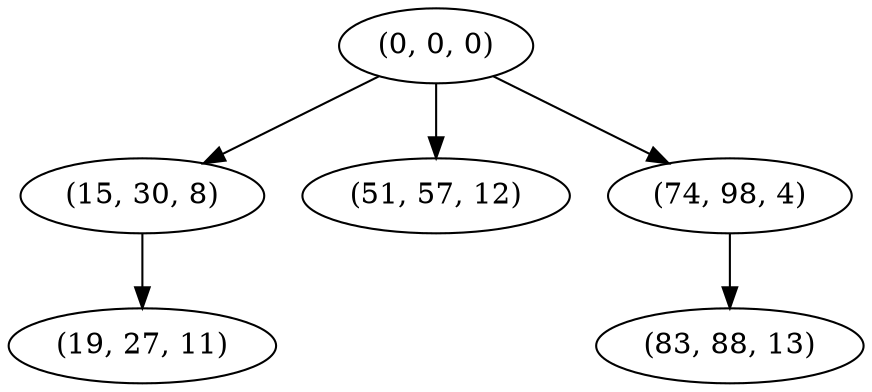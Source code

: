 digraph tree {
    "(0, 0, 0)";
    "(15, 30, 8)";
    "(19, 27, 11)";
    "(51, 57, 12)";
    "(74, 98, 4)";
    "(83, 88, 13)";
    "(0, 0, 0)" -> "(15, 30, 8)";
    "(0, 0, 0)" -> "(51, 57, 12)";
    "(0, 0, 0)" -> "(74, 98, 4)";
    "(15, 30, 8)" -> "(19, 27, 11)";
    "(74, 98, 4)" -> "(83, 88, 13)";
}
